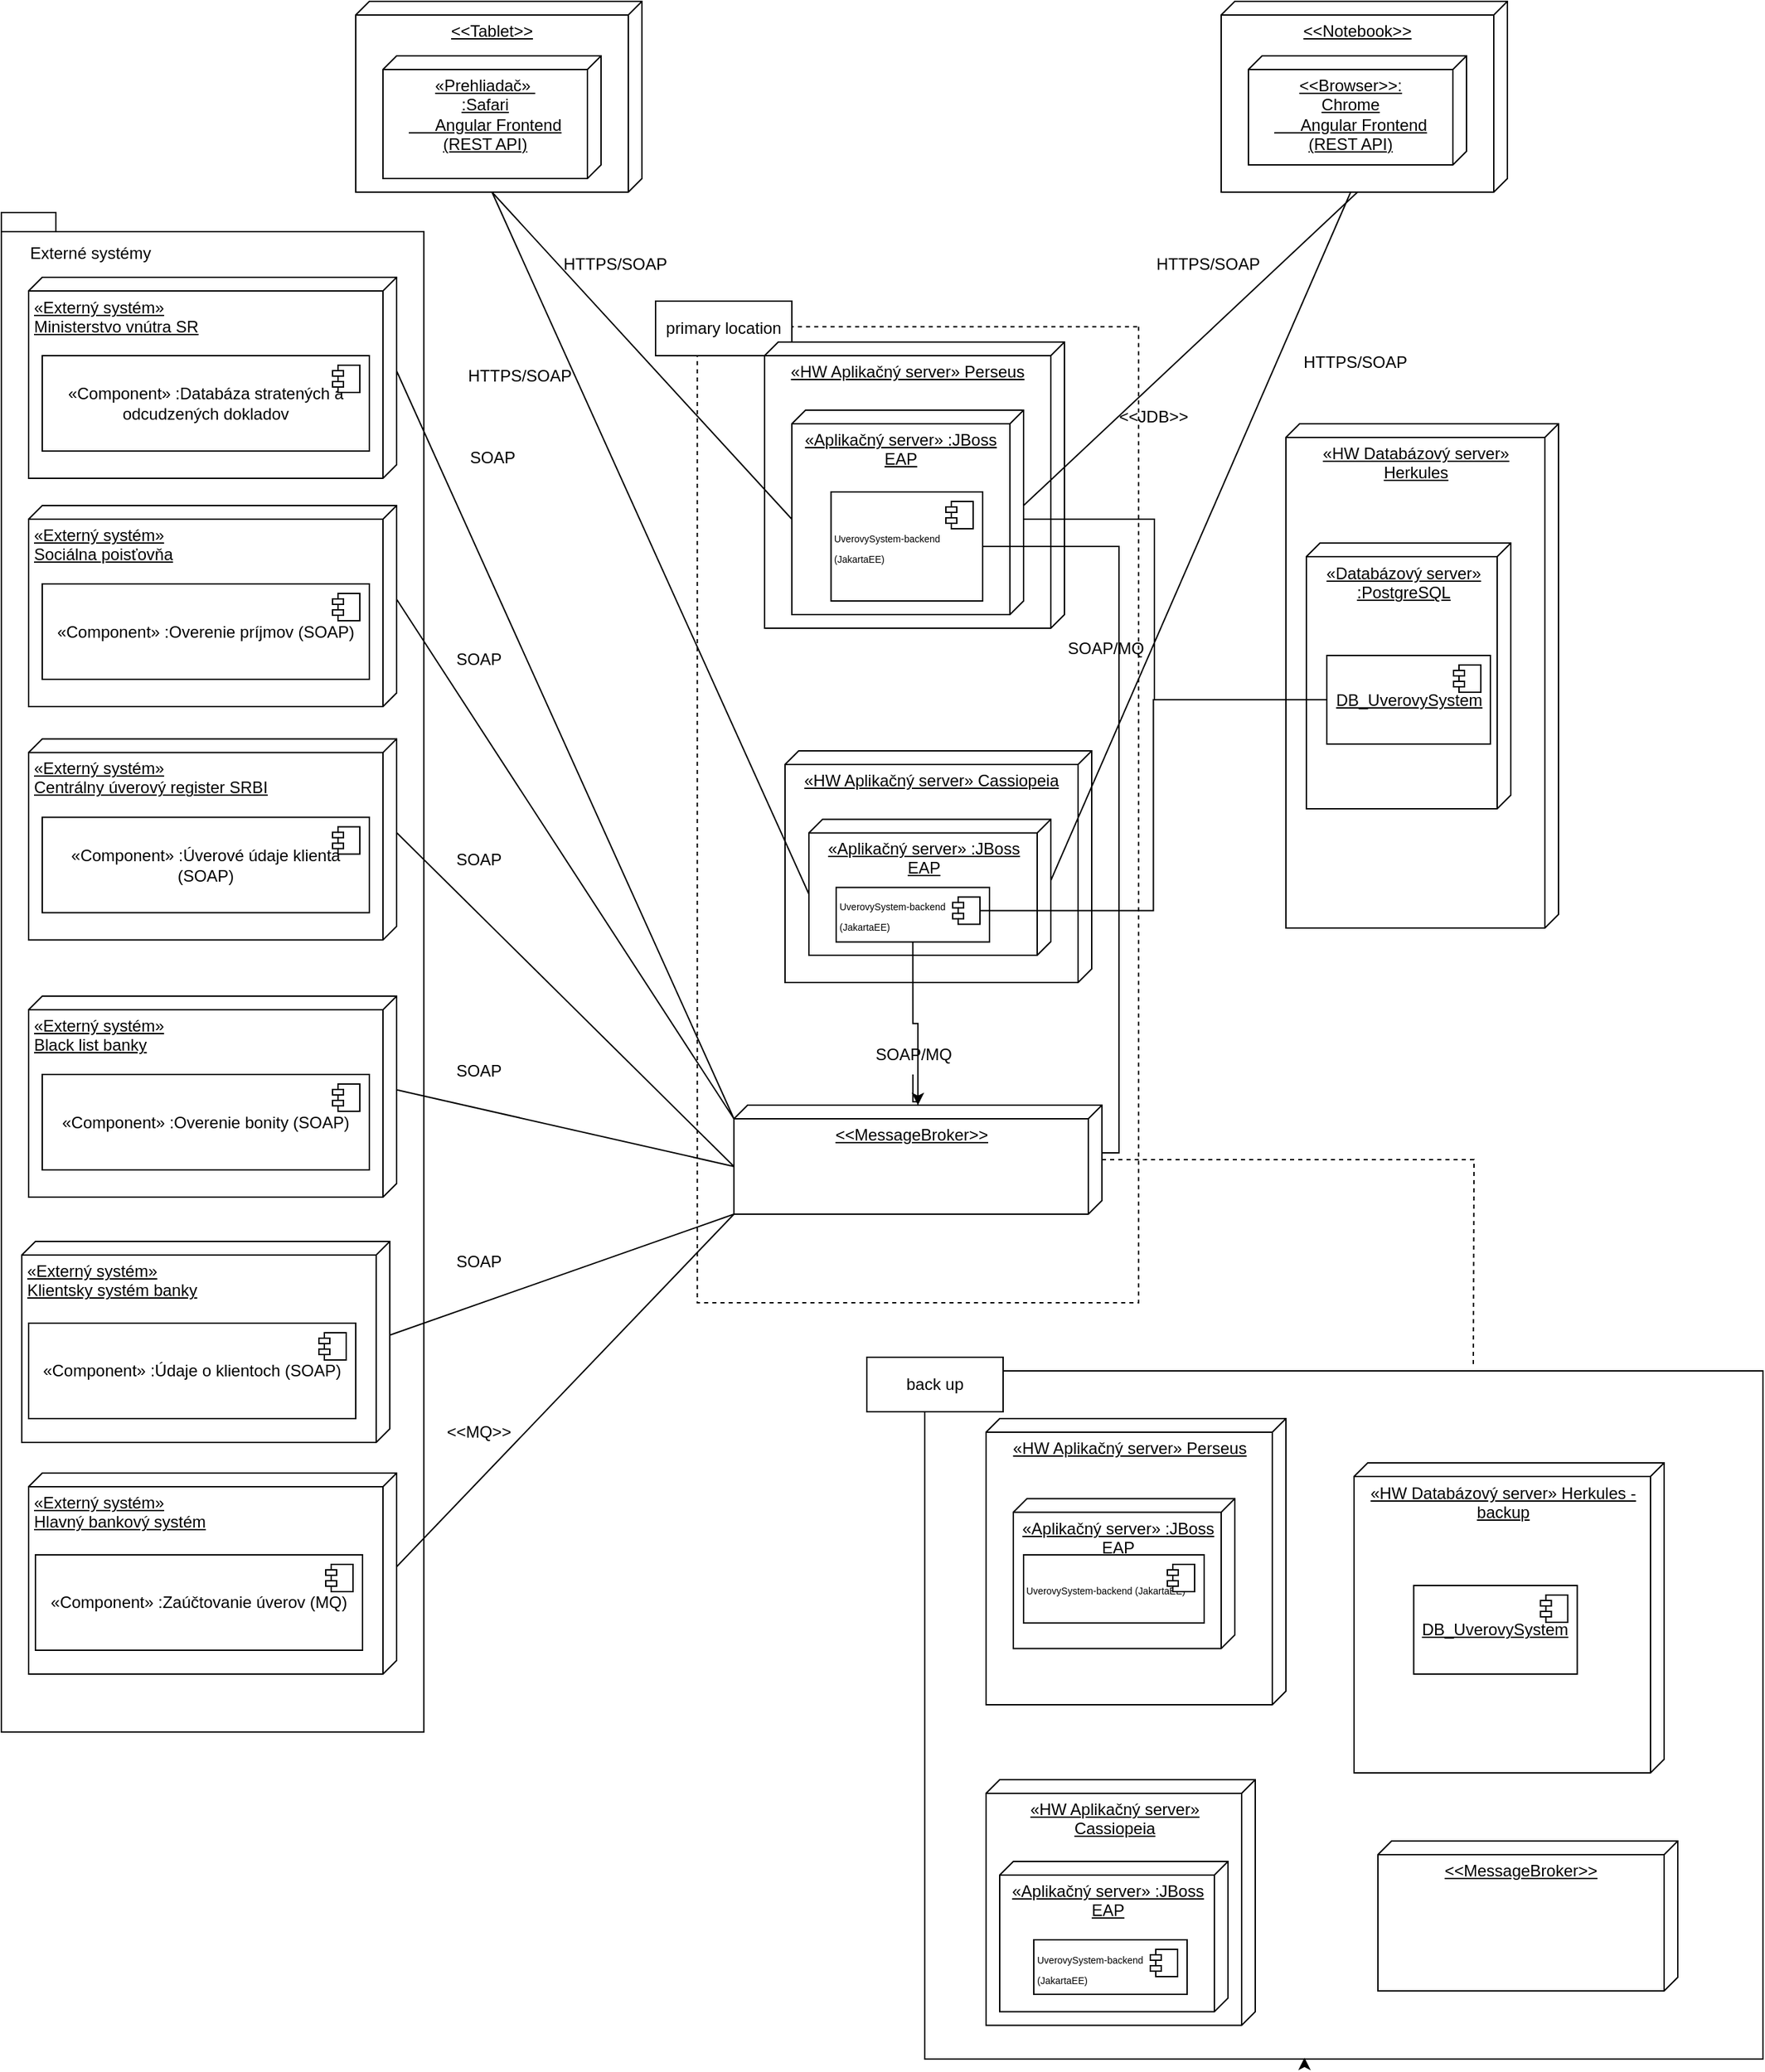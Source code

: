 <mxfile version="28.2.5">
  <diagram name="Page-1" id="J4U8BJeTrwige7BMSKpR">
    <mxGraphModel dx="2416" dy="1072" grid="1" gridSize="10" guides="1" tooltips="1" connect="1" arrows="1" fold="1" page="1" pageScale="1" pageWidth="850" pageHeight="1100" math="0" shadow="0">
      <root>
        <mxCell id="0" />
        <mxCell id="1" parent="0" />
        <mxCell id="JOW_fU0xL7bT5SS17bey-1" value="&amp;lt;&amp;lt;Notebook&amp;gt;&amp;gt;" style="verticalAlign=top;align=center;spacingTop=8;spacingLeft=2;spacingRight=12;shape=cube;size=10;direction=south;fontStyle=4;html=1;whiteSpace=wrap;" vertex="1" parent="1">
          <mxGeometry x="685" y="310" width="210" height="140" as="geometry" />
        </mxCell>
        <mxCell id="JOW_fU0xL7bT5SS17bey-2" value="&amp;lt;&amp;lt;Browser&amp;gt;&amp;gt;:&lt;div&gt;&lt;div&gt;Chrome&lt;/div&gt;&lt;div&gt;&amp;nbsp; &amp;nbsp; &amp;nbsp; Angular Frontend (REST API)&lt;/div&gt;&lt;/div&gt;" style="verticalAlign=top;align=center;spacingTop=8;spacingLeft=2;spacingRight=12;shape=cube;size=10;direction=south;fontStyle=4;html=1;whiteSpace=wrap;" vertex="1" parent="1">
          <mxGeometry x="705" y="350" width="160" height="80" as="geometry" />
        </mxCell>
        <mxCell id="JOW_fU0xL7bT5SS17bey-3" value="&amp;lt;&amp;lt;Tablet&amp;gt;&amp;gt;" style="verticalAlign=top;align=center;spacingTop=8;spacingLeft=2;spacingRight=12;shape=cube;size=10;direction=south;fontStyle=4;html=1;whiteSpace=wrap;" vertex="1" parent="1">
          <mxGeometry x="50" y="310" width="210" height="140" as="geometry" />
        </mxCell>
        <mxCell id="JOW_fU0xL7bT5SS17bey-4" value="&lt;div&gt;«Prehliadač»&amp;nbsp;&lt;/div&gt;&lt;div style=&quot;&quot;&gt;:Safari&lt;/div&gt;&lt;div&gt;&amp;nbsp; &amp;nbsp; &amp;nbsp; Angular Frontend (REST API)&lt;/div&gt;" style="verticalAlign=top;align=center;spacingTop=8;spacingLeft=2;spacingRight=12;shape=cube;size=10;direction=south;fontStyle=4;html=1;whiteSpace=wrap;" vertex="1" parent="1">
          <mxGeometry x="70" y="350" width="160" height="90" as="geometry" />
        </mxCell>
        <mxCell id="JOW_fU0xL7bT5SS17bey-5" value="" style="html=1;whiteSpace=wrap;rotation=90;fillColor=none;dashed=1;" vertex="1" parent="1">
          <mxGeometry x="104.38" y="745" width="716.25" height="323.75" as="geometry" />
        </mxCell>
        <mxCell id="JOW_fU0xL7bT5SS17bey-6" value="primary location" style="rounded=0;whiteSpace=wrap;html=1;" vertex="1" parent="1">
          <mxGeometry x="270" y="530" width="100" height="40" as="geometry" />
        </mxCell>
        <mxCell id="JOW_fU0xL7bT5SS17bey-7" value="«HW Aplikačný server» Perseus" style="verticalAlign=top;align=center;spacingTop=8;spacingLeft=2;spacingRight=12;shape=cube;size=10;direction=south;fontStyle=4;html=1;whiteSpace=wrap;" vertex="1" parent="1">
          <mxGeometry x="350" y="560" width="220" height="210" as="geometry" />
        </mxCell>
        <mxCell id="JOW_fU0xL7bT5SS17bey-17" value="«HW Databázový server» Herkules" style="verticalAlign=top;align=center;spacingTop=8;spacingLeft=2;spacingRight=12;shape=cube;size=10;direction=south;fontStyle=4;html=1;whiteSpace=wrap;" vertex="1" parent="1">
          <mxGeometry x="732.5" y="620" width="200" height="370" as="geometry" />
        </mxCell>
        <mxCell id="JOW_fU0xL7bT5SS17bey-20" value="&lt;div style=&quot;text-align: center;&quot;&gt;«Databázový server» :PostgreSQL&lt;/div&gt;" style="verticalAlign=top;align=left;spacingTop=8;spacingLeft=2;spacingRight=12;shape=cube;size=10;direction=south;fontStyle=4;html=1;whiteSpace=wrap;" vertex="1" parent="1">
          <mxGeometry x="747.5" y="707.5" width="150" height="195" as="geometry" />
        </mxCell>
        <mxCell id="JOW_fU0xL7bT5SS17bey-135" style="edgeStyle=orthogonalEdgeStyle;rounded=0;orthogonalLoop=1;jettySize=auto;html=1;entryX=1;entryY=0.25;entryDx=0;entryDy=0;" edge="1" parent="1" source="JOW_fU0xL7bT5SS17bey-21" target="JOW_fU0xL7bT5SS17bey-26">
          <mxGeometry relative="1" as="geometry">
            <Array as="points">
              <mxPoint x="636" y="822" />
              <mxPoint x="636" y="690" />
            </Array>
          </mxGeometry>
        </mxCell>
        <mxCell id="JOW_fU0xL7bT5SS17bey-21" value="&lt;span style=&quot;text-align: left; text-decoration: underline;&quot;&gt;DB_UverovySystem&lt;/span&gt;" style="html=1;dropTarget=0;whiteSpace=wrap;" vertex="1" parent="1">
          <mxGeometry x="762.5" y="790" width="120" height="65" as="geometry" />
        </mxCell>
        <mxCell id="JOW_fU0xL7bT5SS17bey-22" value="" style="shape=module;jettyWidth=8;jettyHeight=4;" vertex="1" parent="JOW_fU0xL7bT5SS17bey-21">
          <mxGeometry x="1" width="20" height="20" relative="1" as="geometry">
            <mxPoint x="-27" y="7" as="offset" />
          </mxGeometry>
        </mxCell>
        <mxCell id="JOW_fU0xL7bT5SS17bey-25" value="«Aplikačný server» :JBoss EAP" style="verticalAlign=top;align=center;spacingTop=8;spacingLeft=2;spacingRight=12;shape=cube;size=10;direction=south;fontStyle=4;html=1;whiteSpace=wrap;" vertex="1" parent="1">
          <mxGeometry x="370" y="610" width="170" height="150" as="geometry" />
        </mxCell>
        <mxCell id="JOW_fU0xL7bT5SS17bey-26" value="&lt;span style=&quot;&quot;&gt;&lt;font style=&quot;font-size: 7px;&quot;&gt;UverovySystem-backend (JakartaEE)&lt;/font&gt;&lt;/span&gt;" style="html=1;dropTarget=0;whiteSpace=wrap;align=left;" vertex="1" parent="1">
          <mxGeometry x="398.75" y="670" width="111.25" height="80" as="geometry" />
        </mxCell>
        <mxCell id="JOW_fU0xL7bT5SS17bey-27" value="" style="shape=module;jettyWidth=8;jettyHeight=4;" vertex="1" parent="JOW_fU0xL7bT5SS17bey-26">
          <mxGeometry x="1" width="20" height="20" relative="1" as="geometry">
            <mxPoint x="-27" y="7" as="offset" />
          </mxGeometry>
        </mxCell>
        <mxCell id="JOW_fU0xL7bT5SS17bey-43" value="" style="shape=folder;fontStyle=1;spacingTop=10;tabWidth=40;tabHeight=14;tabPosition=left;html=1;whiteSpace=wrap;" vertex="1" parent="1">
          <mxGeometry x="-210" y="465" width="310" height="1115" as="geometry" />
        </mxCell>
        <mxCell id="JOW_fU0xL7bT5SS17bey-44" value="Externé systémy" style="text;html=1;align=center;verticalAlign=middle;resizable=0;points=[];autosize=1;strokeColor=none;fillColor=none;" vertex="1" parent="1">
          <mxGeometry x="-200" y="480" width="110" height="30" as="geometry" />
        </mxCell>
        <mxCell id="JOW_fU0xL7bT5SS17bey-45" value="&lt;div&gt;«Externý systém»&lt;/div&gt;&lt;div style=&quot;text-align: center;&quot;&gt;Ministerstvo vnútra SR&lt;/div&gt;" style="verticalAlign=top;align=left;spacingTop=8;spacingLeft=2;spacingRight=12;shape=cube;size=10;direction=south;fontStyle=4;html=1;whiteSpace=wrap;" vertex="1" parent="1">
          <mxGeometry x="-190" y="512.5" width="270" height="147.5" as="geometry" />
        </mxCell>
        <mxCell id="JOW_fU0xL7bT5SS17bey-51" value="«Component» :Databáza stratených a odcudzených dokladov" style="html=1;dropTarget=0;whiteSpace=wrap;" vertex="1" parent="1">
          <mxGeometry x="-180" y="570" width="240" height="70" as="geometry" />
        </mxCell>
        <mxCell id="JOW_fU0xL7bT5SS17bey-52" value="" style="shape=module;jettyWidth=8;jettyHeight=4;" vertex="1" parent="JOW_fU0xL7bT5SS17bey-51">
          <mxGeometry x="1" width="20" height="20" relative="1" as="geometry">
            <mxPoint x="-27" y="7" as="offset" />
          </mxGeometry>
        </mxCell>
        <mxCell id="JOW_fU0xL7bT5SS17bey-53" value="&lt;div&gt;«Externý systém»&lt;/div&gt;&lt;div&gt;Sociálna poisťovňa&lt;/div&gt;" style="verticalAlign=top;align=left;spacingTop=8;spacingLeft=2;spacingRight=12;shape=cube;size=10;direction=south;fontStyle=4;html=1;whiteSpace=wrap;" vertex="1" parent="1">
          <mxGeometry x="-190" y="680" width="270" height="147.5" as="geometry" />
        </mxCell>
        <mxCell id="JOW_fU0xL7bT5SS17bey-54" value="«Component» :Overenie príjmov (SOAP)" style="html=1;dropTarget=0;whiteSpace=wrap;" vertex="1" parent="1">
          <mxGeometry x="-180" y="737.5" width="240" height="70" as="geometry" />
        </mxCell>
        <mxCell id="JOW_fU0xL7bT5SS17bey-55" value="" style="shape=module;jettyWidth=8;jettyHeight=4;" vertex="1" parent="JOW_fU0xL7bT5SS17bey-54">
          <mxGeometry x="1" width="20" height="20" relative="1" as="geometry">
            <mxPoint x="-27" y="7" as="offset" />
          </mxGeometry>
        </mxCell>
        <mxCell id="JOW_fU0xL7bT5SS17bey-56" value="&lt;div&gt;«Externý systém»&lt;/div&gt;&lt;div&gt;Centrálny úverový register SRBI&lt;/div&gt;" style="verticalAlign=top;align=left;spacingTop=8;spacingLeft=2;spacingRight=12;shape=cube;size=10;direction=south;fontStyle=4;html=1;whiteSpace=wrap;" vertex="1" parent="1">
          <mxGeometry x="-190" y="851.25" width="270" height="147.5" as="geometry" />
        </mxCell>
        <mxCell id="JOW_fU0xL7bT5SS17bey-57" value="«Component» :Úverové údaje klienta (SOAP)" style="html=1;dropTarget=0;whiteSpace=wrap;" vertex="1" parent="1">
          <mxGeometry x="-180" y="908.75" width="240" height="70" as="geometry" />
        </mxCell>
        <mxCell id="JOW_fU0xL7bT5SS17bey-58" value="" style="shape=module;jettyWidth=8;jettyHeight=4;" vertex="1" parent="JOW_fU0xL7bT5SS17bey-57">
          <mxGeometry x="1" width="20" height="20" relative="1" as="geometry">
            <mxPoint x="-27" y="7" as="offset" />
          </mxGeometry>
        </mxCell>
        <mxCell id="JOW_fU0xL7bT5SS17bey-59" value="&lt;div&gt;«Externý systém»&lt;/div&gt;&lt;div&gt;Black list banky&lt;/div&gt;" style="verticalAlign=top;align=left;spacingTop=8;spacingLeft=2;spacingRight=12;shape=cube;size=10;direction=south;fontStyle=4;html=1;whiteSpace=wrap;" vertex="1" parent="1">
          <mxGeometry x="-190" y="1040" width="270" height="147.5" as="geometry" />
        </mxCell>
        <mxCell id="JOW_fU0xL7bT5SS17bey-60" value="«Component» :Overenie bonity (SOAP)" style="html=1;dropTarget=0;whiteSpace=wrap;" vertex="1" parent="1">
          <mxGeometry x="-180" y="1097.5" width="240" height="70" as="geometry" />
        </mxCell>
        <mxCell id="JOW_fU0xL7bT5SS17bey-61" value="" style="shape=module;jettyWidth=8;jettyHeight=4;" vertex="1" parent="JOW_fU0xL7bT5SS17bey-60">
          <mxGeometry x="1" width="20" height="20" relative="1" as="geometry">
            <mxPoint x="-27" y="7" as="offset" />
          </mxGeometry>
        </mxCell>
        <mxCell id="JOW_fU0xL7bT5SS17bey-62" value="&lt;div&gt;«Externý systém»&lt;/div&gt;&lt;div&gt;Klientsky systém banky&lt;/div&gt;" style="verticalAlign=top;align=left;spacingTop=8;spacingLeft=2;spacingRight=12;shape=cube;size=10;direction=south;fontStyle=4;html=1;whiteSpace=wrap;" vertex="1" parent="1">
          <mxGeometry x="-195" y="1220" width="270" height="147.5" as="geometry" />
        </mxCell>
        <mxCell id="JOW_fU0xL7bT5SS17bey-63" value="«Component» :Údaje o klientoch (SOAP)" style="html=1;dropTarget=0;whiteSpace=wrap;" vertex="1" parent="1">
          <mxGeometry x="-190" y="1280" width="240" height="70" as="geometry" />
        </mxCell>
        <mxCell id="JOW_fU0xL7bT5SS17bey-64" value="" style="shape=module;jettyWidth=8;jettyHeight=4;" vertex="1" parent="JOW_fU0xL7bT5SS17bey-63">
          <mxGeometry x="1" width="20" height="20" relative="1" as="geometry">
            <mxPoint x="-27" y="7" as="offset" />
          </mxGeometry>
        </mxCell>
        <mxCell id="JOW_fU0xL7bT5SS17bey-65" value="&lt;div&gt;«Externý systém»&lt;/div&gt;&lt;div&gt;Hlavný bankový systém&lt;/div&gt;" style="verticalAlign=top;align=left;spacingTop=8;spacingLeft=2;spacingRight=12;shape=cube;size=10;direction=south;fontStyle=4;html=1;whiteSpace=wrap;" vertex="1" parent="1">
          <mxGeometry x="-190" y="1390" width="270" height="147.5" as="geometry" />
        </mxCell>
        <mxCell id="JOW_fU0xL7bT5SS17bey-66" value="«Component» :Zaúčtovanie úverov (MQ)" style="html=1;dropTarget=0;whiteSpace=wrap;" vertex="1" parent="1">
          <mxGeometry x="-185" y="1450" width="240" height="70" as="geometry" />
        </mxCell>
        <mxCell id="JOW_fU0xL7bT5SS17bey-67" value="" style="shape=module;jettyWidth=8;jettyHeight=4;" vertex="1" parent="JOW_fU0xL7bT5SS17bey-66">
          <mxGeometry x="1" width="20" height="20" relative="1" as="geometry">
            <mxPoint x="-27" y="7" as="offset" />
          </mxGeometry>
        </mxCell>
        <mxCell id="JOW_fU0xL7bT5SS17bey-69" value="&amp;lt;&amp;lt;JDB&amp;gt;&amp;gt;" style="text;html=1;align=center;verticalAlign=middle;resizable=0;points=[];autosize=1;strokeColor=none;fillColor=none;" vertex="1" parent="1">
          <mxGeometry x="600" y="600" width="70" height="30" as="geometry" />
        </mxCell>
        <mxCell id="JOW_fU0xL7bT5SS17bey-70" value="" style="endArrow=none;html=1;rounded=0;entryX=0;entryY=0;entryDx=10;entryDy=270;exitX=0;exitY=0;exitDx=68.75;exitDy=0;exitPerimeter=0;entryPerimeter=0;" edge="1" parent="1" source="JOW_fU0xL7bT5SS17bey-45" target="JOW_fU0xL7bT5SS17bey-119">
          <mxGeometry width="50" height="50" relative="1" as="geometry">
            <mxPoint x="300" y="720" as="sourcePoint" />
            <mxPoint x="350" y="670" as="targetPoint" />
          </mxGeometry>
        </mxCell>
        <mxCell id="JOW_fU0xL7bT5SS17bey-71" value="" style="endArrow=none;html=1;rounded=0;entryX=0;entryY=0;entryDx=10;entryDy=270;exitX=0;exitY=0;exitDx=68.75;exitDy=0;exitPerimeter=0;entryPerimeter=0;" edge="1" parent="1" source="JOW_fU0xL7bT5SS17bey-53" target="JOW_fU0xL7bT5SS17bey-119">
          <mxGeometry width="50" height="50" relative="1" as="geometry">
            <mxPoint x="210" y="630" as="sourcePoint" />
            <mxPoint x="528" y="739" as="targetPoint" />
          </mxGeometry>
        </mxCell>
        <mxCell id="JOW_fU0xL7bT5SS17bey-72" value="" style="endArrow=none;html=1;rounded=0;exitX=0;exitY=0;exitDx=68.75;exitDy=0;exitPerimeter=0;entryX=0;entryY=0;entryDx=45;entryDy=270;entryPerimeter=0;" edge="1" parent="1" source="JOW_fU0xL7bT5SS17bey-56" target="JOW_fU0xL7bT5SS17bey-119">
          <mxGeometry width="50" height="50" relative="1" as="geometry">
            <mxPoint x="130" y="899" as="sourcePoint" />
            <mxPoint x="330" y="1160" as="targetPoint" />
          </mxGeometry>
        </mxCell>
        <mxCell id="JOW_fU0xL7bT5SS17bey-73" value="" style="endArrow=none;html=1;rounded=0;exitX=0;exitY=0;exitDx=68.75;exitDy=0;entryX=1;entryY=1;entryDx=0;entryDy=0;exitPerimeter=0;entryPerimeter=0;" edge="1" parent="1" source="JOW_fU0xL7bT5SS17bey-65" target="JOW_fU0xL7bT5SS17bey-119">
          <mxGeometry width="50" height="50" relative="1" as="geometry">
            <mxPoint x="300" y="1200" as="sourcePoint" />
            <mxPoint x="350" y="1150" as="targetPoint" />
          </mxGeometry>
        </mxCell>
        <mxCell id="JOW_fU0xL7bT5SS17bey-75" value="" style="endArrow=none;html=1;rounded=0;exitX=0;exitY=0;exitDx=68.75;exitDy=0;exitPerimeter=0;entryX=0;entryY=0;entryDx=45;entryDy=270;entryPerimeter=0;" edge="1" parent="1" source="JOW_fU0xL7bT5SS17bey-59" target="JOW_fU0xL7bT5SS17bey-119">
          <mxGeometry width="50" height="50" relative="1" as="geometry">
            <mxPoint x="160" y="1090" as="sourcePoint" />
            <mxPoint x="478" y="860" as="targetPoint" />
          </mxGeometry>
        </mxCell>
        <mxCell id="JOW_fU0xL7bT5SS17bey-76" value="" style="endArrow=none;html=1;rounded=0;exitX=0;exitY=0;exitDx=68.75;exitDy=0;exitPerimeter=0;entryX=1;entryY=1;entryDx=0;entryDy=0;entryPerimeter=0;" edge="1" parent="1" source="JOW_fU0xL7bT5SS17bey-62" target="JOW_fU0xL7bT5SS17bey-119">
          <mxGeometry width="50" height="50" relative="1" as="geometry">
            <mxPoint x="230" y="1479" as="sourcePoint" />
            <mxPoint x="548" y="1070" as="targetPoint" />
          </mxGeometry>
        </mxCell>
        <mxCell id="JOW_fU0xL7bT5SS17bey-82" value="SOAP" style="text;html=1;align=center;verticalAlign=middle;resizable=0;points=[];autosize=1;strokeColor=none;fillColor=none;" vertex="1" parent="1">
          <mxGeometry x="110" y="1080" width="60" height="30" as="geometry" />
        </mxCell>
        <mxCell id="JOW_fU0xL7bT5SS17bey-83" value="SOAP" style="text;html=1;align=center;verticalAlign=middle;resizable=0;points=[];autosize=1;strokeColor=none;fillColor=none;" vertex="1" parent="1">
          <mxGeometry x="110" y="1220" width="60" height="30" as="geometry" />
        </mxCell>
        <mxCell id="JOW_fU0xL7bT5SS17bey-84" value="«HW Aplikačný server» Cassiopeia" style="verticalAlign=top;align=center;spacingTop=8;spacingLeft=2;spacingRight=12;shape=cube;size=10;direction=south;fontStyle=4;html=1;whiteSpace=wrap;" vertex="1" parent="1">
          <mxGeometry x="365" y="860" width="225" height="170" as="geometry" />
        </mxCell>
        <mxCell id="JOW_fU0xL7bT5SS17bey-85" value="«Aplikačný server» :JBoss EAP" style="verticalAlign=top;align=center;spacingTop=8;spacingLeft=2;spacingRight=12;shape=cube;size=10;direction=south;fontStyle=4;html=1;whiteSpace=wrap;" vertex="1" parent="1">
          <mxGeometry x="382.5" y="910.25" width="177.5" height="99.75" as="geometry" />
        </mxCell>
        <mxCell id="JOW_fU0xL7bT5SS17bey-86" value="&lt;span style=&quot;&quot;&gt;&lt;font style=&quot;font-size: 7px;&quot;&gt;UverovySystem-backend (JakartaEE)&lt;/font&gt;&lt;/span&gt;" style="html=1;dropTarget=0;whiteSpace=wrap;align=left;" vertex="1" parent="1">
          <mxGeometry x="402.5" y="960.25" width="112.5" height="40" as="geometry" />
        </mxCell>
        <mxCell id="JOW_fU0xL7bT5SS17bey-87" value="" style="shape=module;jettyWidth=8;jettyHeight=4;" vertex="1" parent="JOW_fU0xL7bT5SS17bey-86">
          <mxGeometry x="1" width="20" height="20" relative="1" as="geometry">
            <mxPoint x="-27" y="7" as="offset" />
          </mxGeometry>
        </mxCell>
        <mxCell id="JOW_fU0xL7bT5SS17bey-94" value="&amp;lt;&amp;lt;MQ&amp;gt;&amp;gt;" style="text;html=1;align=center;verticalAlign=middle;resizable=0;points=[];autosize=1;strokeColor=none;fillColor=none;" vertex="1" parent="1">
          <mxGeometry x="105" y="1345" width="70" height="30" as="geometry" />
        </mxCell>
        <mxCell id="JOW_fU0xL7bT5SS17bey-96" value="SOAP" style="text;html=1;align=center;verticalAlign=middle;resizable=0;points=[];autosize=1;strokeColor=none;fillColor=none;" vertex="1" parent="1">
          <mxGeometry x="110" y="925.13" width="60" height="30" as="geometry" />
        </mxCell>
        <mxCell id="JOW_fU0xL7bT5SS17bey-97" value="SOAP" style="text;html=1;align=center;verticalAlign=middle;resizable=0;points=[];autosize=1;strokeColor=none;fillColor=none;" vertex="1" parent="1">
          <mxGeometry x="110" y="777.5" width="60" height="30" as="geometry" />
        </mxCell>
        <mxCell id="JOW_fU0xL7bT5SS17bey-98" value="SOAP" style="text;html=1;align=center;verticalAlign=middle;resizable=0;points=[];autosize=1;strokeColor=none;fillColor=none;" vertex="1" parent="1">
          <mxGeometry x="120" y="630" width="60" height="30" as="geometry" />
        </mxCell>
        <mxCell id="JOW_fU0xL7bT5SS17bey-100" value="" style="html=1;whiteSpace=wrap;rotation=90;fillColor=none;" vertex="1" parent="1">
          <mxGeometry x="522.5" y="1260" width="505" height="615" as="geometry" />
        </mxCell>
        <mxCell id="JOW_fU0xL7bT5SS17bey-101" value="back up" style="rounded=0;whiteSpace=wrap;html=1;" vertex="1" parent="1">
          <mxGeometry x="425" y="1305" width="100" height="40" as="geometry" />
        </mxCell>
        <mxCell id="JOW_fU0xL7bT5SS17bey-102" value="«HW Aplikačný server» Perseus" style="verticalAlign=top;align=center;spacingTop=8;spacingLeft=2;spacingRight=12;shape=cube;size=10;direction=south;fontStyle=4;html=1;whiteSpace=wrap;" vertex="1" parent="1">
          <mxGeometry x="512.5" y="1350" width="220" height="210" as="geometry" />
        </mxCell>
        <mxCell id="JOW_fU0xL7bT5SS17bey-104" value="«Aplikačný server» :JBoss EAP" style="verticalAlign=top;align=center;spacingTop=8;spacingLeft=2;spacingRight=12;shape=cube;size=10;direction=south;fontStyle=4;html=1;whiteSpace=wrap;" vertex="1" parent="1">
          <mxGeometry x="532.5" y="1408.75" width="162.5" height="110" as="geometry" />
        </mxCell>
        <mxCell id="JOW_fU0xL7bT5SS17bey-105" value="&lt;span style=&quot;&quot;&gt;&lt;font style=&quot;font-size: 7px;&quot;&gt;UverovySystem-backend (JakartaEE)&lt;/font&gt;&lt;/span&gt;" style="html=1;dropTarget=0;whiteSpace=wrap;align=left;" vertex="1" parent="1">
          <mxGeometry x="540" y="1450" width="132.5" height="50" as="geometry" />
        </mxCell>
        <mxCell id="JOW_fU0xL7bT5SS17bey-106" value="" style="shape=module;jettyWidth=8;jettyHeight=4;" vertex="1" parent="JOW_fU0xL7bT5SS17bey-105">
          <mxGeometry x="1" width="20" height="20" relative="1" as="geometry">
            <mxPoint x="-27" y="7" as="offset" />
          </mxGeometry>
        </mxCell>
        <mxCell id="JOW_fU0xL7bT5SS17bey-107" value="«HW Aplikačný server» Cassiopeia" style="verticalAlign=top;align=center;spacingTop=8;spacingLeft=2;spacingRight=12;shape=cube;size=10;direction=south;fontStyle=4;html=1;whiteSpace=wrap;" vertex="1" parent="1">
          <mxGeometry x="512.5" y="1615" width="197.5" height="180.25" as="geometry" />
        </mxCell>
        <mxCell id="JOW_fU0xL7bT5SS17bey-108" value="«Aplikačný server» :JBoss EAP" style="verticalAlign=top;align=center;spacingTop=8;spacingLeft=2;spacingRight=12;shape=cube;size=10;direction=south;fontStyle=4;html=1;whiteSpace=wrap;" vertex="1" parent="1">
          <mxGeometry x="522.5" y="1675" width="167.5" height="110.25" as="geometry" />
        </mxCell>
        <mxCell id="JOW_fU0xL7bT5SS17bey-109" value="&lt;span style=&quot;&quot;&gt;&lt;font style=&quot;font-size: 7px;&quot;&gt;UverovySystem-backend (JakartaEE)&lt;/font&gt;&lt;/span&gt;" style="html=1;dropTarget=0;whiteSpace=wrap;align=left;" vertex="1" parent="1">
          <mxGeometry x="547.5" y="1732.5" width="112.5" height="40" as="geometry" />
        </mxCell>
        <mxCell id="JOW_fU0xL7bT5SS17bey-110" value="" style="shape=module;jettyWidth=8;jettyHeight=4;" vertex="1" parent="JOW_fU0xL7bT5SS17bey-109">
          <mxGeometry x="1" width="20" height="20" relative="1" as="geometry">
            <mxPoint x="-27" y="7" as="offset" />
          </mxGeometry>
        </mxCell>
        <mxCell id="JOW_fU0xL7bT5SS17bey-112" style="edgeStyle=orthogonalEdgeStyle;rounded=0;orthogonalLoop=1;jettySize=auto;html=1;exitX=1;exitY=0.5;exitDx=0;exitDy=0;entryX=0.998;entryY=0.547;entryDx=0;entryDy=0;entryPerimeter=0;" edge="1" parent="1" source="JOW_fU0xL7bT5SS17bey-100" target="JOW_fU0xL7bT5SS17bey-100">
          <mxGeometry relative="1" as="geometry" />
        </mxCell>
        <mxCell id="JOW_fU0xL7bT5SS17bey-113" value="«HW Databázový server» Herkules - backup" style="verticalAlign=top;align=center;spacingTop=8;spacingLeft=2;spacingRight=12;shape=cube;size=10;direction=south;fontStyle=4;html=1;whiteSpace=wrap;" vertex="1" parent="1">
          <mxGeometry x="782.5" y="1382.5" width="227.5" height="227.5" as="geometry" />
        </mxCell>
        <mxCell id="JOW_fU0xL7bT5SS17bey-114" value="&lt;span style=&quot;text-align: left; text-decoration: underline;&quot;&gt;DB_UverovySystem&lt;/span&gt;" style="html=1;dropTarget=0;whiteSpace=wrap;" vertex="1" parent="1">
          <mxGeometry x="826.25" y="1472.5" width="120" height="65" as="geometry" />
        </mxCell>
        <mxCell id="JOW_fU0xL7bT5SS17bey-115" value="" style="shape=module;jettyWidth=8;jettyHeight=4;" vertex="1" parent="JOW_fU0xL7bT5SS17bey-114">
          <mxGeometry x="1" width="20" height="20" relative="1" as="geometry">
            <mxPoint x="-27" y="7" as="offset" />
          </mxGeometry>
        </mxCell>
        <mxCell id="JOW_fU0xL7bT5SS17bey-136" style="edgeStyle=orthogonalEdgeStyle;rounded=0;orthogonalLoop=1;jettySize=auto;html=1;dashed=1;endArrow=none;endFill=0;" edge="1" parent="1" source="JOW_fU0xL7bT5SS17bey-119">
          <mxGeometry relative="1" as="geometry">
            <mxPoint x="870" y="1310" as="targetPoint" />
          </mxGeometry>
        </mxCell>
        <mxCell id="JOW_fU0xL7bT5SS17bey-137" style="edgeStyle=orthogonalEdgeStyle;rounded=0;orthogonalLoop=1;jettySize=auto;html=1;entryX=0.5;entryY=1;entryDx=0;entryDy=0;endArrow=none;endFill=0;" edge="1" parent="1" source="JOW_fU0xL7bT5SS17bey-119" target="JOW_fU0xL7bT5SS17bey-86">
          <mxGeometry relative="1" as="geometry" />
        </mxCell>
        <mxCell id="JOW_fU0xL7bT5SS17bey-119" value="&amp;lt;&amp;lt;MessageBroker&amp;gt;&amp;gt;" style="verticalAlign=top;align=center;spacingTop=8;spacingLeft=2;spacingRight=12;shape=cube;size=10;direction=south;fontStyle=4;html=1;whiteSpace=wrap;" vertex="1" parent="1">
          <mxGeometry x="327.51" y="1120" width="270" height="80" as="geometry" />
        </mxCell>
        <mxCell id="JOW_fU0xL7bT5SS17bey-121" value="&amp;lt;&amp;lt;MessageBroker&amp;gt;&amp;gt;" style="verticalAlign=top;align=center;spacingTop=8;spacingLeft=2;spacingRight=12;shape=cube;size=10;direction=south;fontStyle=4;html=1;whiteSpace=wrap;" vertex="1" parent="1">
          <mxGeometry x="800" y="1660" width="220" height="110" as="geometry" />
        </mxCell>
        <mxCell id="JOW_fU0xL7bT5SS17bey-123" value="" style="endArrow=none;html=1;rounded=0;exitX=0;exitY=0;exitDx=140;exitDy=110;exitPerimeter=0;entryX=0;entryY=0;entryDx=80;entryDy=170;entryPerimeter=0;" edge="1" parent="1" source="JOW_fU0xL7bT5SS17bey-3" target="JOW_fU0xL7bT5SS17bey-25">
          <mxGeometry relative="1" as="geometry">
            <mxPoint x="280" y="670" as="sourcePoint" />
            <mxPoint x="440" y="670" as="targetPoint" />
          </mxGeometry>
        </mxCell>
        <mxCell id="JOW_fU0xL7bT5SS17bey-124" value="" style="endArrow=none;html=1;rounded=0;exitX=0;exitY=0;exitDx=140;exitDy=110;exitPerimeter=0;entryX=0;entryY=0;entryDx=54.875;entryDy=177.5;entryPerimeter=0;" edge="1" parent="1" source="JOW_fU0xL7bT5SS17bey-3" target="JOW_fU0xL7bT5SS17bey-85">
          <mxGeometry relative="1" as="geometry">
            <mxPoint x="160" y="480" as="sourcePoint" />
            <mxPoint x="380" y="720" as="targetPoint" />
          </mxGeometry>
        </mxCell>
        <mxCell id="JOW_fU0xL7bT5SS17bey-125" value="" style="endArrow=none;html=1;rounded=0;exitX=0;exitY=0;exitDx=140;exitDy=110;exitPerimeter=0;entryX=0;entryY=0;entryDx=70;entryDy=0;entryPerimeter=0;" edge="1" parent="1" source="JOW_fU0xL7bT5SS17bey-1" target="JOW_fU0xL7bT5SS17bey-25">
          <mxGeometry relative="1" as="geometry">
            <mxPoint x="290" y="600" as="sourcePoint" />
            <mxPoint x="510" y="840" as="targetPoint" />
          </mxGeometry>
        </mxCell>
        <mxCell id="JOW_fU0xL7bT5SS17bey-126" value="" style="endArrow=none;html=1;rounded=0;entryX=0;entryY=0;entryDx=44.875;entryDy=0;entryPerimeter=0;" edge="1" parent="1" target="JOW_fU0xL7bT5SS17bey-85">
          <mxGeometry relative="1" as="geometry">
            <mxPoint x="780" y="450" as="sourcePoint" />
            <mxPoint x="810" y="770" as="targetPoint" />
          </mxGeometry>
        </mxCell>
        <mxCell id="JOW_fU0xL7bT5SS17bey-127" value="HTTPS/SOAP&lt;span style=&quot;caret-color: rgba(0, 0, 0, 0); color: rgba(0, 0, 0, 0); font-family: monospace; font-size: 0px; text-align: start;&quot;&gt;%3CmxGraphModel%3E%3Croot%3E%3CmxCell%20id%3D%220%22%2F%3E%3CmxCell%20id%3D%221%22%20parent%3D%220%22%2F%3E%3CmxCell%20id%3D%222%22%20value%3D%22%22%20style%3D%22endArrow%3Dnone%3Bhtml%3D1%3Brounded%3D0%3BexitX%3D0%3BexitY%3D0%3BexitDx%3D140%3BexitDy%3D110%3BexitPerimeter%3D0%3BentryX%3D0%3BentryY%3D0%3BentryDx%3D70%3BentryDy%3D0%3BentryPerimeter%3D0%3B%22%20edge%3D%221%22%20parent%3D%221%22%3E%3CmxGeometry%20relative%3D%221%22%20as%3D%22geometry%22%3E%3CmxPoint%20x%3D%22785%22%20y%3D%22450%22%20as%3D%22sourcePoint%22%2F%3E%3CmxPoint%20x%3D%22540%22%20y%3D%22680%22%20as%3D%22targetPoint%22%2F%3E%3C%2FmxGeometry%3E%3C%2FmxCell%3E%3C%2Froot%3E%3C%2FmxGraphModel%3E&lt;/span&gt;" style="text;html=1;align=center;verticalAlign=middle;resizable=0;points=[];autosize=1;strokeColor=none;fillColor=none;" vertex="1" parent="1">
          <mxGeometry x="190" y="488" width="100" height="30" as="geometry" />
        </mxCell>
        <mxCell id="JOW_fU0xL7bT5SS17bey-128" value="HTTPS/SOAP&lt;span style=&quot;caret-color: rgba(0, 0, 0, 0); color: rgba(0, 0, 0, 0); font-family: monospace; font-size: 0px; text-align: start;&quot;&gt;%3CmxGraphModel%3E%3Croot%3E%3CmxCell%20id%3D%220%22%2F%3E%3CmxCell%20id%3D%221%22%20parent%3D%220%22%2F%3E%3CmxCell%20id%3D%222%22%20value%3D%22%22%20style%3D%22endArrow%3Dnone%3Bhtml%3D1%3Brounded%3D0%3BexitX%3D0%3BexitY%3D0%3BexitDx%3D140%3BexitDy%3D110%3BexitPerimeter%3D0%3BentryX%3D0%3BentryY%3D0%3BentryDx%3D70%3BentryDy%3D0%3BentryPerimeter%3D0%3B%22%20edge%3D%221%22%20parent%3D%221%22%3E%3CmxGeometry%20relative%3D%221%22%20as%3D%22geometry%22%3E%3CmxPoint%20x%3D%22785%22%20y%3D%22450%22%20as%3D%22sourcePoint%22%2F%3E%3CmxPoint%20x%3D%22540%22%20y%3D%22680%22%20as%3D%22targetPoint%22%2F%3E%3C%2FmxGeometry%3E%3C%2FmxCell%3E%3C%2Froot%3E%3C%2FmxGraphModel%3E&lt;/span&gt;" style="text;html=1;align=center;verticalAlign=middle;resizable=0;points=[];autosize=1;strokeColor=none;fillColor=none;" vertex="1" parent="1">
          <mxGeometry x="120" y="570" width="100" height="30" as="geometry" />
        </mxCell>
        <mxCell id="JOW_fU0xL7bT5SS17bey-129" value="HTTPS/SOAP&lt;span style=&quot;caret-color: rgba(0, 0, 0, 0); color: rgba(0, 0, 0, 0); font-family: monospace; font-size: 0px; text-align: start;&quot;&gt;%3CmxGraphModel%3E%3Croot%3E%3CmxCell%20id%3D%220%22%2F%3E%3CmxCell%20id%3D%221%22%20parent%3D%220%22%2F%3E%3CmxCell%20id%3D%222%22%20value%3D%22%22%20style%3D%22endArrow%3Dnone%3Bhtml%3D1%3Brounded%3D0%3BexitX%3D0%3BexitY%3D0%3BexitDx%3D140%3BexitDy%3D110%3BexitPerimeter%3D0%3BentryX%3D0%3BentryY%3D0%3BentryDx%3D70%3BentryDy%3D0%3BentryPerimeter%3D0%3B%22%20edge%3D%221%22%20parent%3D%221%22%3E%3CmxGeometry%20relative%3D%221%22%20as%3D%22geometry%22%3E%3CmxPoint%20x%3D%22785%22%20y%3D%22450%22%20as%3D%22sourcePoint%22%2F%3E%3CmxPoint%20x%3D%22540%22%20y%3D%22680%22%20as%3D%22targetPoint%22%2F%3E%3C%2FmxGeometry%3E%3C%2FmxCell%3E%3C%2Froot%3E%3C%2FmxGraphModel%3E&lt;/span&gt;" style="text;html=1;align=center;verticalAlign=middle;resizable=0;points=[];autosize=1;strokeColor=none;fillColor=none;" vertex="1" parent="1">
          <mxGeometry x="625" y="488" width="100" height="30" as="geometry" />
        </mxCell>
        <mxCell id="JOW_fU0xL7bT5SS17bey-130" value="HTTPS/SOAP&lt;span style=&quot;caret-color: rgba(0, 0, 0, 0); color: rgba(0, 0, 0, 0); font-family: monospace; font-size: 0px; text-align: start;&quot;&gt;%3CmxGraphModel%3E%3Croot%3E%3CmxCell%20id%3D%220%22%2F%3E%3CmxCell%20id%3D%221%22%20parent%3D%220%22%2F%3E%3CmxCell%20id%3D%222%22%20value%3D%22%22%20style%3D%22endArrow%3Dnone%3Bhtml%3D1%3Brounded%3D0%3BexitX%3D0%3BexitY%3D0%3BexitDx%3D140%3BexitDy%3D110%3BexitPerimeter%3D0%3BentryX%3D0%3BentryY%3D0%3BentryDx%3D70%3BentryDy%3D0%3BentryPerimeter%3D0%3B%22%20edge%3D%221%22%20parent%3D%221%22%3E%3CmxGeometry%20relative%3D%221%22%20as%3D%22geometry%22%3E%3CmxPoint%20x%3D%22785%22%20y%3D%22450%22%20as%3D%22sourcePoint%22%2F%3E%3CmxPoint%20x%3D%22540%22%20y%3D%22680%22%20as%3D%22targetPoint%22%2F%3E%3C%2FmxGeometry%3E%3C%2FmxCell%3E%3C%2Froot%3E%3C%2FmxGraphModel%3E&lt;/span&gt;" style="text;html=1;align=center;verticalAlign=middle;resizable=0;points=[];autosize=1;strokeColor=none;fillColor=none;" vertex="1" parent="1">
          <mxGeometry x="732.5" y="560" width="100" height="30" as="geometry" />
        </mxCell>
        <mxCell id="JOW_fU0xL7bT5SS17bey-132" style="edgeStyle=orthogonalEdgeStyle;rounded=0;orthogonalLoop=1;jettySize=auto;html=1;entryX=1;entryY=0.5;entryDx=0;entryDy=0;endArrow=none;endFill=0;exitX=0;exitY=0;exitDx=35;exitDy=0;exitPerimeter=0;" edge="1" parent="1" source="JOW_fU0xL7bT5SS17bey-119" target="JOW_fU0xL7bT5SS17bey-26">
          <mxGeometry relative="1" as="geometry">
            <mxPoint x="610" y="800" as="targetPoint" />
            <Array as="points">
              <mxPoint x="610" y="710" />
            </Array>
          </mxGeometry>
        </mxCell>
        <mxCell id="JOW_fU0xL7bT5SS17bey-133" value="SOAP/MQ" style="text;html=1;align=center;verticalAlign=middle;resizable=0;points=[];autosize=1;strokeColor=none;fillColor=none;" vertex="1" parent="1">
          <mxGeometry x="560" y="770" width="80" height="30" as="geometry" />
        </mxCell>
        <mxCell id="JOW_fU0xL7bT5SS17bey-134" style="edgeStyle=orthogonalEdgeStyle;rounded=0;orthogonalLoop=1;jettySize=auto;html=1;entryX=1;entryY=0.5;entryDx=0;entryDy=0;endArrow=none;endFill=0;" edge="1" parent="1" source="JOW_fU0xL7bT5SS17bey-21" target="JOW_fU0xL7bT5SS17bey-87">
          <mxGeometry relative="1" as="geometry" />
        </mxCell>
        <mxCell id="JOW_fU0xL7bT5SS17bey-139" value="" style="edgeStyle=orthogonalEdgeStyle;rounded=0;orthogonalLoop=1;jettySize=auto;html=1;" edge="1" parent="1" source="JOW_fU0xL7bT5SS17bey-138" target="JOW_fU0xL7bT5SS17bey-119">
          <mxGeometry relative="1" as="geometry" />
        </mxCell>
        <mxCell id="JOW_fU0xL7bT5SS17bey-138" value="SOAP/MQ" style="text;html=1;align=center;verticalAlign=middle;resizable=0;points=[];autosize=1;strokeColor=none;fillColor=none;" vertex="1" parent="1">
          <mxGeometry x="418.75" y="1067.5" width="80" height="30" as="geometry" />
        </mxCell>
      </root>
    </mxGraphModel>
  </diagram>
</mxfile>
